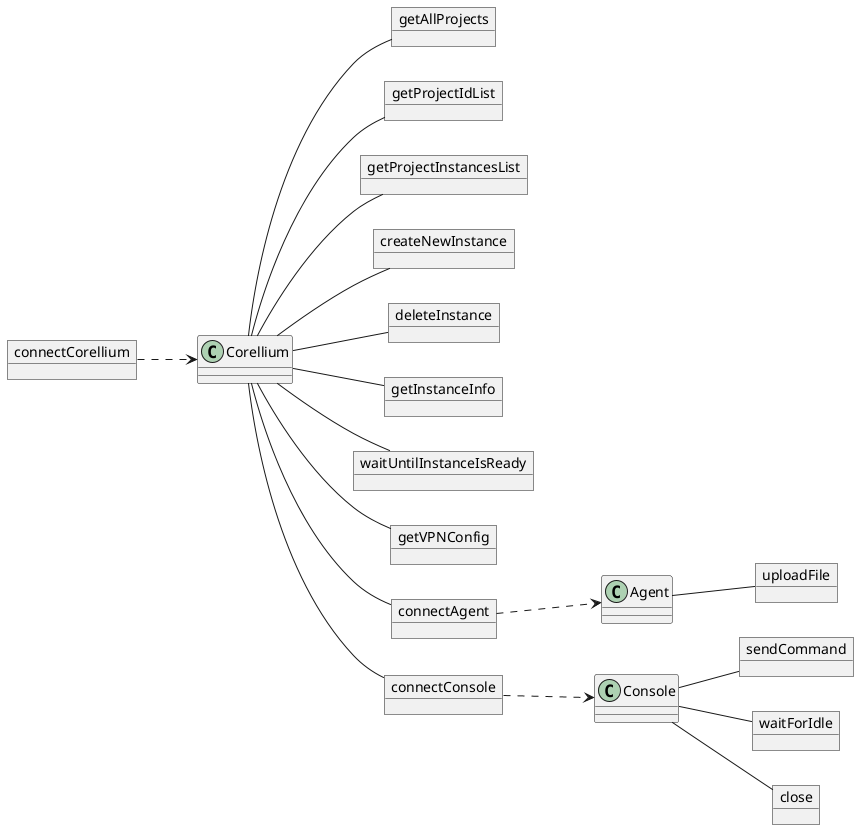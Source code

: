 @startuml

left to right direction

object connectCorellium

class Corellium
object getAllProjects
object getProjectIdList
object getProjectInstancesList
object createNewInstance
object deleteInstance
object getInstanceInfo
object waitUntilInstanceIsReady
object getVPNConfig
object connectAgent
object connectConsole

class Agent
object uploadFile

class Console
object sendCommand
object waitForIdle
object close


connectCorellium ..> Corellium

Corellium -- getAllProjects
Corellium -- getProjectIdList
Corellium -- getProjectInstancesList
Corellium -- createNewInstance
Corellium -- deleteInstance
Corellium -- getInstanceInfo
Corellium -- waitUntilInstanceIsReady
Corellium --  getVPNConfig
Corellium --  connectAgent
Corellium --  connectConsole

connectAgent ..> Agent
connectConsole ..> Console

Agent -- uploadFile

Console -- sendCommand
Console -- waitForIdle
Console -- close

@enduml
